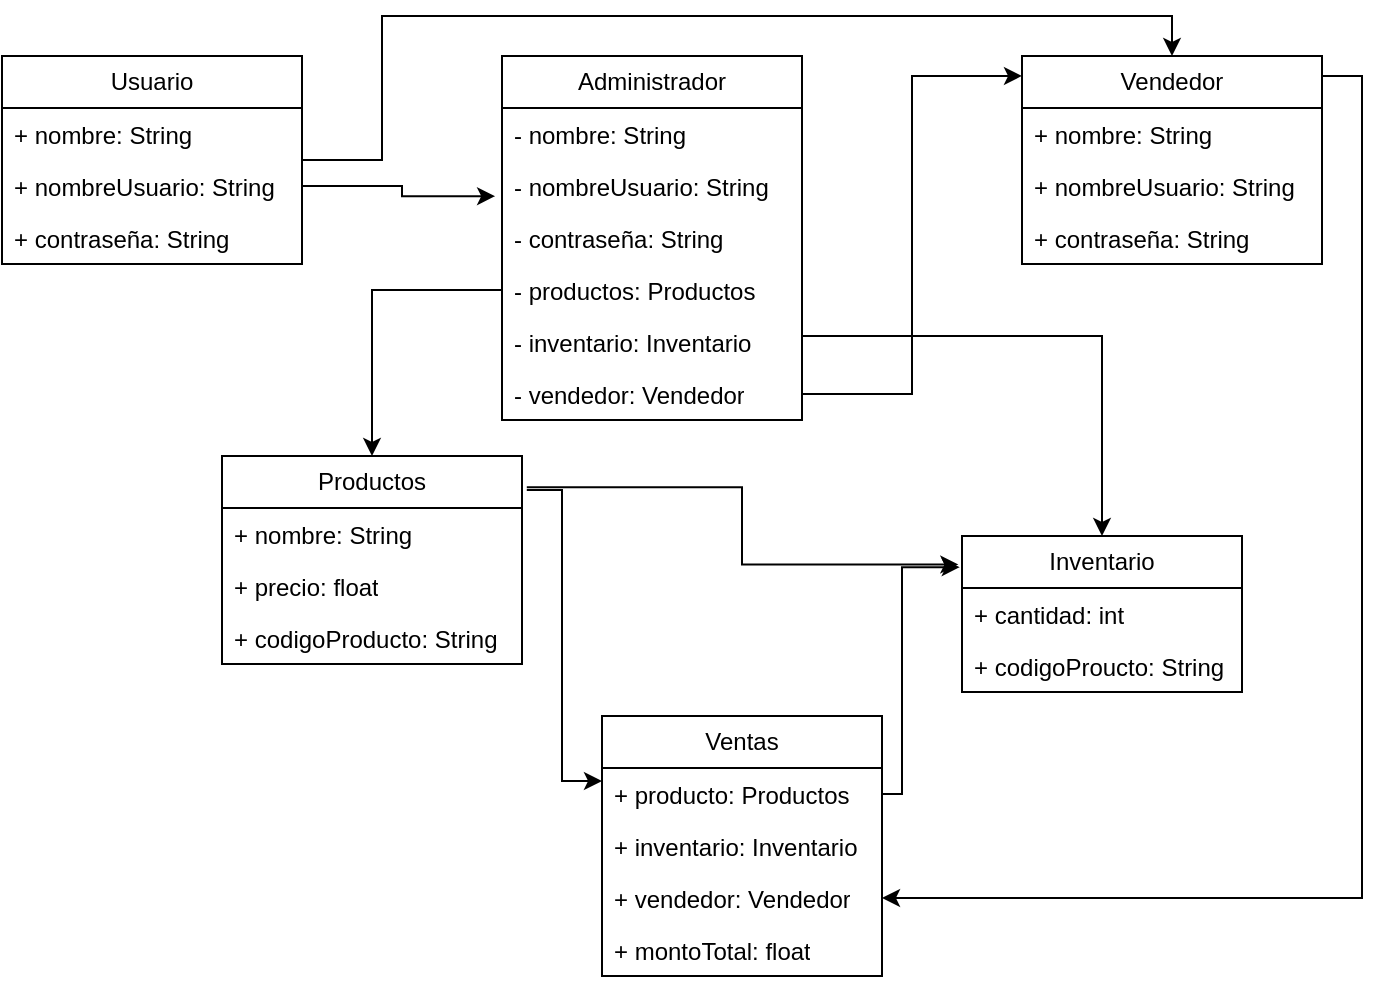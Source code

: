 <mxfile version="24.7.7">
  <diagram name="Página-1" id="pjSTbh5mnrrUmqiHpMGM">
    <mxGraphModel dx="989" dy="532" grid="1" gridSize="10" guides="1" tooltips="1" connect="1" arrows="1" fold="1" page="1" pageScale="1" pageWidth="827" pageHeight="1169" math="0" shadow="0">
      <root>
        <mxCell id="0" />
        <mxCell id="1" parent="0" />
        <mxCell id="XJ-OeJNL36vLXr4gW2SC-34" value="" style="edgeStyle=orthogonalEdgeStyle;rounded=0;orthogonalLoop=1;jettySize=auto;html=1;entryX=0.5;entryY=0;entryDx=0;entryDy=0;" edge="1" parent="1" source="XJ-OeJNL36vLXr4gW2SC-5" target="XJ-OeJNL36vLXr4gW2SC-13">
          <mxGeometry relative="1" as="geometry">
            <Array as="points">
              <mxPoint x="240" y="132" />
              <mxPoint x="240" y="60" />
              <mxPoint x="635" y="60" />
            </Array>
          </mxGeometry>
        </mxCell>
        <mxCell id="XJ-OeJNL36vLXr4gW2SC-5" value="Usuario" style="swimlane;fontStyle=0;childLayout=stackLayout;horizontal=1;startSize=26;fillColor=none;horizontalStack=0;resizeParent=1;resizeParentMax=0;resizeLast=0;collapsible=1;marginBottom=0;whiteSpace=wrap;html=1;" vertex="1" parent="1">
          <mxGeometry x="50" y="80" width="150" height="104" as="geometry" />
        </mxCell>
        <mxCell id="XJ-OeJNL36vLXr4gW2SC-19" value="+ nombre: String" style="text;strokeColor=none;fillColor=none;align=left;verticalAlign=top;spacingLeft=4;spacingRight=4;overflow=hidden;rotatable=0;points=[[0,0.5],[1,0.5]];portConstraint=eastwest;whiteSpace=wrap;html=1;" vertex="1" parent="XJ-OeJNL36vLXr4gW2SC-5">
          <mxGeometry y="26" width="150" height="26" as="geometry" />
        </mxCell>
        <mxCell id="XJ-OeJNL36vLXr4gW2SC-7" value="+ nombreUsuario: String" style="text;strokeColor=none;fillColor=none;align=left;verticalAlign=top;spacingLeft=4;spacingRight=4;overflow=hidden;rotatable=0;points=[[0,0.5],[1,0.5]];portConstraint=eastwest;whiteSpace=wrap;html=1;" vertex="1" parent="XJ-OeJNL36vLXr4gW2SC-5">
          <mxGeometry y="52" width="150" height="26" as="geometry" />
        </mxCell>
        <mxCell id="XJ-OeJNL36vLXr4gW2SC-8" value="+ contraseña: String" style="text;strokeColor=none;fillColor=none;align=left;verticalAlign=top;spacingLeft=4;spacingRight=4;overflow=hidden;rotatable=0;points=[[0,0.5],[1,0.5]];portConstraint=eastwest;whiteSpace=wrap;html=1;" vertex="1" parent="XJ-OeJNL36vLXr4gW2SC-5">
          <mxGeometry y="78" width="150" height="26" as="geometry" />
        </mxCell>
        <mxCell id="XJ-OeJNL36vLXr4gW2SC-9" value="Administrador" style="swimlane;fontStyle=0;childLayout=stackLayout;horizontal=1;startSize=26;fillColor=none;horizontalStack=0;resizeParent=1;resizeParentMax=0;resizeLast=0;collapsible=1;marginBottom=0;whiteSpace=wrap;html=1;" vertex="1" parent="1">
          <mxGeometry x="300" y="80" width="150" height="182" as="geometry" />
        </mxCell>
        <mxCell id="XJ-OeJNL36vLXr4gW2SC-10" value="- nombre: String" style="text;strokeColor=none;fillColor=none;align=left;verticalAlign=top;spacingLeft=4;spacingRight=4;overflow=hidden;rotatable=0;points=[[0,0.5],[1,0.5]];portConstraint=eastwest;whiteSpace=wrap;html=1;" vertex="1" parent="XJ-OeJNL36vLXr4gW2SC-9">
          <mxGeometry y="26" width="150" height="26" as="geometry" />
        </mxCell>
        <mxCell id="XJ-OeJNL36vLXr4gW2SC-11" value="- nombreUsuario: String" style="text;strokeColor=none;fillColor=none;align=left;verticalAlign=top;spacingLeft=4;spacingRight=4;overflow=hidden;rotatable=0;points=[[0,0.5],[1,0.5]];portConstraint=eastwest;whiteSpace=wrap;html=1;" vertex="1" parent="XJ-OeJNL36vLXr4gW2SC-9">
          <mxGeometry y="52" width="150" height="26" as="geometry" />
        </mxCell>
        <mxCell id="XJ-OeJNL36vLXr4gW2SC-12" value="- contraseña: String" style="text;strokeColor=none;fillColor=none;align=left;verticalAlign=top;spacingLeft=4;spacingRight=4;overflow=hidden;rotatable=0;points=[[0,0.5],[1,0.5]];portConstraint=eastwest;whiteSpace=wrap;html=1;" vertex="1" parent="XJ-OeJNL36vLXr4gW2SC-9">
          <mxGeometry y="78" width="150" height="26" as="geometry" />
        </mxCell>
        <mxCell id="XJ-OeJNL36vLXr4gW2SC-43" value="- productos: Productos" style="text;strokeColor=none;fillColor=none;align=left;verticalAlign=top;spacingLeft=4;spacingRight=4;overflow=hidden;rotatable=0;points=[[0,0.5],[1,0.5]];portConstraint=eastwest;whiteSpace=wrap;html=1;" vertex="1" parent="XJ-OeJNL36vLXr4gW2SC-9">
          <mxGeometry y="104" width="150" height="26" as="geometry" />
        </mxCell>
        <mxCell id="XJ-OeJNL36vLXr4gW2SC-44" value="- inventario: Inventario" style="text;strokeColor=none;fillColor=none;align=left;verticalAlign=top;spacingLeft=4;spacingRight=4;overflow=hidden;rotatable=0;points=[[0,0.5],[1,0.5]];portConstraint=eastwest;whiteSpace=wrap;html=1;" vertex="1" parent="XJ-OeJNL36vLXr4gW2SC-9">
          <mxGeometry y="130" width="150" height="26" as="geometry" />
        </mxCell>
        <mxCell id="XJ-OeJNL36vLXr4gW2SC-45" value="- vendedor: Vendedor" style="text;strokeColor=none;fillColor=none;align=left;verticalAlign=top;spacingLeft=4;spacingRight=4;overflow=hidden;rotatable=0;points=[[0,0.5],[1,0.5]];portConstraint=eastwest;whiteSpace=wrap;html=1;" vertex="1" parent="XJ-OeJNL36vLXr4gW2SC-9">
          <mxGeometry y="156" width="150" height="26" as="geometry" />
        </mxCell>
        <mxCell id="XJ-OeJNL36vLXr4gW2SC-61" style="edgeStyle=orthogonalEdgeStyle;rounded=0;orthogonalLoop=1;jettySize=auto;html=1;entryX=1;entryY=0.5;entryDx=0;entryDy=0;exitX=1;exitY=0.096;exitDx=0;exitDy=0;exitPerimeter=0;" edge="1" parent="1" source="XJ-OeJNL36vLXr4gW2SC-13" target="XJ-OeJNL36vLXr4gW2SC-58">
          <mxGeometry relative="1" as="geometry" />
        </mxCell>
        <mxCell id="XJ-OeJNL36vLXr4gW2SC-13" value="Vendedor" style="swimlane;fontStyle=0;childLayout=stackLayout;horizontal=1;startSize=26;fillColor=none;horizontalStack=0;resizeParent=1;resizeParentMax=0;resizeLast=0;collapsible=1;marginBottom=0;whiteSpace=wrap;html=1;" vertex="1" parent="1">
          <mxGeometry x="560" y="80" width="150" height="104" as="geometry" />
        </mxCell>
        <mxCell id="XJ-OeJNL36vLXr4gW2SC-14" value="+ nombre: String" style="text;strokeColor=none;fillColor=none;align=left;verticalAlign=top;spacingLeft=4;spacingRight=4;overflow=hidden;rotatable=0;points=[[0,0.5],[1,0.5]];portConstraint=eastwest;whiteSpace=wrap;html=1;" vertex="1" parent="XJ-OeJNL36vLXr4gW2SC-13">
          <mxGeometry y="26" width="150" height="26" as="geometry" />
        </mxCell>
        <mxCell id="XJ-OeJNL36vLXr4gW2SC-15" value="+ nombreUsuario: String" style="text;strokeColor=none;fillColor=none;align=left;verticalAlign=top;spacingLeft=4;spacingRight=4;overflow=hidden;rotatable=0;points=[[0,0.5],[1,0.5]];portConstraint=eastwest;whiteSpace=wrap;html=1;" vertex="1" parent="XJ-OeJNL36vLXr4gW2SC-13">
          <mxGeometry y="52" width="150" height="26" as="geometry" />
        </mxCell>
        <mxCell id="XJ-OeJNL36vLXr4gW2SC-16" value="+ contraseña: String" style="text;strokeColor=none;fillColor=none;align=left;verticalAlign=top;spacingLeft=4;spacingRight=4;overflow=hidden;rotatable=0;points=[[0,0.5],[1,0.5]];portConstraint=eastwest;whiteSpace=wrap;html=1;" vertex="1" parent="XJ-OeJNL36vLXr4gW2SC-13">
          <mxGeometry y="78" width="150" height="26" as="geometry" />
        </mxCell>
        <mxCell id="XJ-OeJNL36vLXr4gW2SC-54" style="edgeStyle=orthogonalEdgeStyle;rounded=0;orthogonalLoop=1;jettySize=auto;html=1;entryX=0;entryY=0.25;entryDx=0;entryDy=0;exitX=1.016;exitY=0.163;exitDx=0;exitDy=0;exitPerimeter=0;" edge="1" parent="1" source="XJ-OeJNL36vLXr4gW2SC-20" target="XJ-OeJNL36vLXr4gW2SC-49">
          <mxGeometry relative="1" as="geometry" />
        </mxCell>
        <mxCell id="XJ-OeJNL36vLXr4gW2SC-20" value="Productos" style="swimlane;fontStyle=0;childLayout=stackLayout;horizontal=1;startSize=26;fillColor=none;horizontalStack=0;resizeParent=1;resizeParentMax=0;resizeLast=0;collapsible=1;marginBottom=0;whiteSpace=wrap;html=1;" vertex="1" parent="1">
          <mxGeometry x="160" y="280" width="150" height="104" as="geometry" />
        </mxCell>
        <mxCell id="XJ-OeJNL36vLXr4gW2SC-21" value="+ nombre: String" style="text;strokeColor=none;fillColor=none;align=left;verticalAlign=top;spacingLeft=4;spacingRight=4;overflow=hidden;rotatable=0;points=[[0,0.5],[1,0.5]];portConstraint=eastwest;whiteSpace=wrap;html=1;" vertex="1" parent="XJ-OeJNL36vLXr4gW2SC-20">
          <mxGeometry y="26" width="150" height="26" as="geometry" />
        </mxCell>
        <mxCell id="XJ-OeJNL36vLXr4gW2SC-22" value="+ precio: float" style="text;strokeColor=none;fillColor=none;align=left;verticalAlign=top;spacingLeft=4;spacingRight=4;overflow=hidden;rotatable=0;points=[[0,0.5],[1,0.5]];portConstraint=eastwest;whiteSpace=wrap;html=1;" vertex="1" parent="XJ-OeJNL36vLXr4gW2SC-20">
          <mxGeometry y="52" width="150" height="26" as="geometry" />
        </mxCell>
        <mxCell id="XJ-OeJNL36vLXr4gW2SC-24" value="+ codigoProducto: String" style="text;strokeColor=none;fillColor=none;align=left;verticalAlign=top;spacingLeft=4;spacingRight=4;overflow=hidden;rotatable=0;points=[[0,0.5],[1,0.5]];portConstraint=eastwest;whiteSpace=wrap;html=1;" vertex="1" parent="XJ-OeJNL36vLXr4gW2SC-20">
          <mxGeometry y="78" width="150" height="26" as="geometry" />
        </mxCell>
        <mxCell id="XJ-OeJNL36vLXr4gW2SC-26" value="Inventario" style="swimlane;fontStyle=0;childLayout=stackLayout;horizontal=1;startSize=26;fillColor=none;horizontalStack=0;resizeParent=1;resizeParentMax=0;resizeLast=0;collapsible=1;marginBottom=0;whiteSpace=wrap;html=1;" vertex="1" parent="1">
          <mxGeometry x="530" y="320" width="140" height="78" as="geometry" />
        </mxCell>
        <mxCell id="XJ-OeJNL36vLXr4gW2SC-27" value="+ cantidad: int" style="text;strokeColor=none;fillColor=none;align=left;verticalAlign=top;spacingLeft=4;spacingRight=4;overflow=hidden;rotatable=0;points=[[0,0.5],[1,0.5]];portConstraint=eastwest;whiteSpace=wrap;html=1;" vertex="1" parent="XJ-OeJNL36vLXr4gW2SC-26">
          <mxGeometry y="26" width="140" height="26" as="geometry" />
        </mxCell>
        <mxCell id="XJ-OeJNL36vLXr4gW2SC-33" value="+ codigoProucto: String" style="text;strokeColor=none;fillColor=none;align=left;verticalAlign=top;spacingLeft=4;spacingRight=4;overflow=hidden;rotatable=0;points=[[0,0.5],[1,0.5]];portConstraint=eastwest;whiteSpace=wrap;html=1;" vertex="1" parent="XJ-OeJNL36vLXr4gW2SC-26">
          <mxGeometry y="52" width="140" height="26" as="geometry" />
        </mxCell>
        <mxCell id="XJ-OeJNL36vLXr4gW2SC-35" value="" style="edgeStyle=orthogonalEdgeStyle;rounded=0;orthogonalLoop=1;jettySize=auto;html=1;entryX=-0.023;entryY=0.695;entryDx=0;entryDy=0;entryPerimeter=0;" edge="1" parent="1" source="XJ-OeJNL36vLXr4gW2SC-7" target="XJ-OeJNL36vLXr4gW2SC-11">
          <mxGeometry relative="1" as="geometry" />
        </mxCell>
        <mxCell id="XJ-OeJNL36vLXr4gW2SC-37" value="" style="edgeStyle=orthogonalEdgeStyle;rounded=0;orthogonalLoop=1;jettySize=auto;html=1;entryX=0.5;entryY=0;entryDx=0;entryDy=0;exitX=0;exitY=0.5;exitDx=0;exitDy=0;" edge="1" parent="1" source="XJ-OeJNL36vLXr4gW2SC-43" target="XJ-OeJNL36vLXr4gW2SC-20">
          <mxGeometry relative="1" as="geometry" />
        </mxCell>
        <mxCell id="XJ-OeJNL36vLXr4gW2SC-38" value="" style="edgeStyle=orthogonalEdgeStyle;rounded=0;orthogonalLoop=1;jettySize=auto;html=1;entryX=0.5;entryY=0;entryDx=0;entryDy=0;exitX=1;exitY=0.5;exitDx=0;exitDy=0;" edge="1" parent="1" source="XJ-OeJNL36vLXr4gW2SC-44" target="XJ-OeJNL36vLXr4gW2SC-26">
          <mxGeometry relative="1" as="geometry">
            <mxPoint x="470" y="210" as="sourcePoint" />
            <Array as="points">
              <mxPoint x="450" y="220" />
              <mxPoint x="600" y="220" />
            </Array>
          </mxGeometry>
        </mxCell>
        <mxCell id="XJ-OeJNL36vLXr4gW2SC-49" value="Ventas" style="swimlane;fontStyle=0;childLayout=stackLayout;horizontal=1;startSize=26;fillColor=none;horizontalStack=0;resizeParent=1;resizeParentMax=0;resizeLast=0;collapsible=1;marginBottom=0;whiteSpace=wrap;html=1;" vertex="1" parent="1">
          <mxGeometry x="350" y="410" width="140" height="130" as="geometry" />
        </mxCell>
        <mxCell id="XJ-OeJNL36vLXr4gW2SC-50" value="+ producto: Productos" style="text;strokeColor=none;fillColor=none;align=left;verticalAlign=top;spacingLeft=4;spacingRight=4;overflow=hidden;rotatable=0;points=[[0,0.5],[1,0.5]];portConstraint=eastwest;whiteSpace=wrap;html=1;" vertex="1" parent="XJ-OeJNL36vLXr4gW2SC-49">
          <mxGeometry y="26" width="140" height="26" as="geometry" />
        </mxCell>
        <mxCell id="XJ-OeJNL36vLXr4gW2SC-51" value="+ inventario: Inventario" style="text;strokeColor=none;fillColor=none;align=left;verticalAlign=top;spacingLeft=4;spacingRight=4;overflow=hidden;rotatable=0;points=[[0,0.5],[1,0.5]];portConstraint=eastwest;whiteSpace=wrap;html=1;" vertex="1" parent="XJ-OeJNL36vLXr4gW2SC-49">
          <mxGeometry y="52" width="140" height="26" as="geometry" />
        </mxCell>
        <mxCell id="XJ-OeJNL36vLXr4gW2SC-58" value="+ vendedor: Vendedor" style="text;strokeColor=none;fillColor=none;align=left;verticalAlign=top;spacingLeft=4;spacingRight=4;overflow=hidden;rotatable=0;points=[[0,0.5],[1,0.5]];portConstraint=eastwest;whiteSpace=wrap;html=1;" vertex="1" parent="XJ-OeJNL36vLXr4gW2SC-49">
          <mxGeometry y="78" width="140" height="26" as="geometry" />
        </mxCell>
        <mxCell id="XJ-OeJNL36vLXr4gW2SC-59" value="+ montoTotal: float" style="text;strokeColor=none;fillColor=none;align=left;verticalAlign=top;spacingLeft=4;spacingRight=4;overflow=hidden;rotatable=0;points=[[0,0.5],[1,0.5]];portConstraint=eastwest;whiteSpace=wrap;html=1;" vertex="1" parent="XJ-OeJNL36vLXr4gW2SC-49">
          <mxGeometry y="104" width="140" height="26" as="geometry" />
        </mxCell>
        <mxCell id="XJ-OeJNL36vLXr4gW2SC-53" style="edgeStyle=orthogonalEdgeStyle;rounded=0;orthogonalLoop=1;jettySize=auto;html=1;entryX=-0.013;entryY=0.182;entryDx=0;entryDy=0;entryPerimeter=0;exitX=1.016;exitY=0.15;exitDx=0;exitDy=0;exitPerimeter=0;" edge="1" parent="1" source="XJ-OeJNL36vLXr4gW2SC-20" target="XJ-OeJNL36vLXr4gW2SC-26">
          <mxGeometry relative="1" as="geometry" />
        </mxCell>
        <mxCell id="XJ-OeJNL36vLXr4gW2SC-56" style="edgeStyle=orthogonalEdgeStyle;rounded=0;orthogonalLoop=1;jettySize=auto;html=1;entryX=-0.008;entryY=0.2;entryDx=0;entryDy=0;entryPerimeter=0;" edge="1" parent="1" source="XJ-OeJNL36vLXr4gW2SC-49" target="XJ-OeJNL36vLXr4gW2SC-26">
          <mxGeometry relative="1" as="geometry">
            <Array as="points">
              <mxPoint x="500" y="449" />
              <mxPoint x="500" y="336" />
            </Array>
          </mxGeometry>
        </mxCell>
        <mxCell id="XJ-OeJNL36vLXr4gW2SC-57" style="edgeStyle=orthogonalEdgeStyle;rounded=0;orthogonalLoop=1;jettySize=auto;html=1;entryX=0;entryY=0.096;entryDx=0;entryDy=0;entryPerimeter=0;" edge="1" parent="1" source="XJ-OeJNL36vLXr4gW2SC-45" target="XJ-OeJNL36vLXr4gW2SC-13">
          <mxGeometry relative="1" as="geometry" />
        </mxCell>
      </root>
    </mxGraphModel>
  </diagram>
</mxfile>
